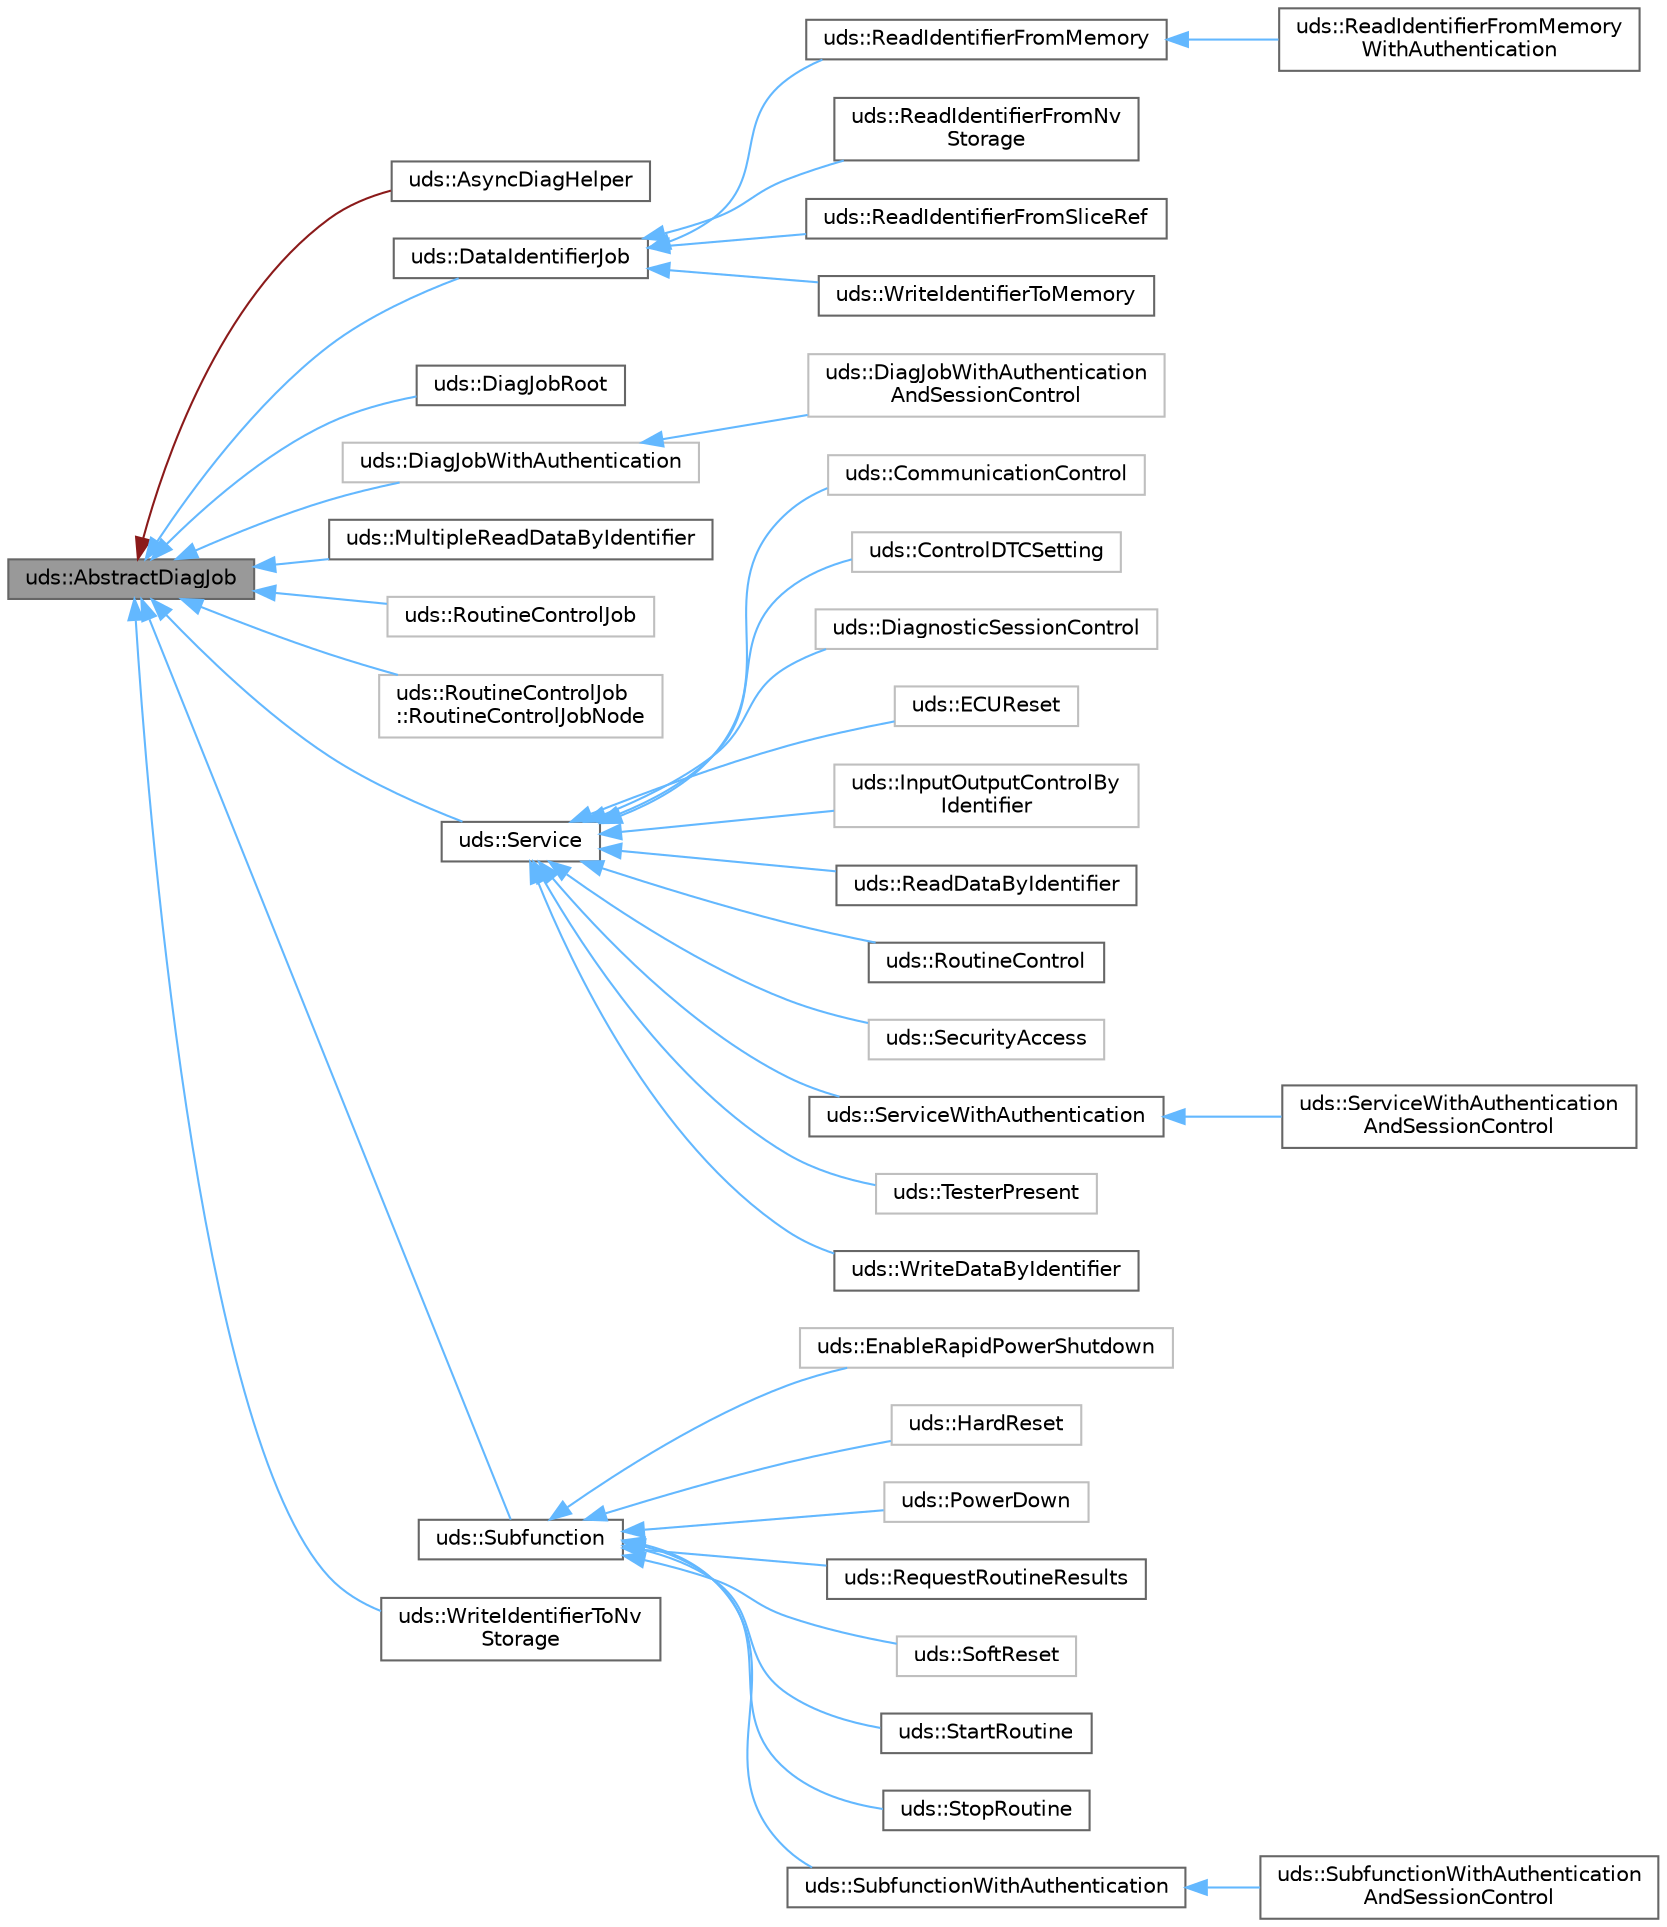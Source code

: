 digraph "uds::AbstractDiagJob"
{
 // LATEX_PDF_SIZE
  bgcolor="transparent";
  edge [fontname=Helvetica,fontsize=10,labelfontname=Helvetica,labelfontsize=10];
  node [fontname=Helvetica,fontsize=10,shape=box,height=0.2,width=0.4];
  rankdir="LR";
  Node1 [id="Node000001",label="uds::AbstractDiagJob",height=0.2,width=0.4,color="gray40", fillcolor="grey60", style="filled", fontcolor="black",tooltip=" "];
  Node1 -> Node2 [id="edge1_Node000001_Node000002",dir="back",color="firebrick4",style="solid",tooltip=" "];
  Node2 [id="Node000002",label="uds::AsyncDiagHelper",height=0.2,width=0.4,color="gray40", fillcolor="white", style="filled",URL="$d8/da7/classuds_1_1AsyncDiagHelper.html",tooltip=" "];
  Node1 -> Node3 [id="edge2_Node000001_Node000003",dir="back",color="steelblue1",style="solid",tooltip=" "];
  Node3 [id="Node000003",label="uds::DataIdentifierJob",height=0.2,width=0.4,color="gray40", fillcolor="white", style="filled",URL="$dc/d32/classuds_1_1DataIdentifierJob.html",tooltip=" "];
  Node3 -> Node4 [id="edge3_Node000003_Node000004",dir="back",color="steelblue1",style="solid",tooltip=" "];
  Node4 [id="Node000004",label="uds::ReadIdentifierFromMemory",height=0.2,width=0.4,color="gray40", fillcolor="white", style="filled",URL="$d9/d57/classuds_1_1ReadIdentifierFromMemory.html",tooltip=" "];
  Node4 -> Node5 [id="edge4_Node000004_Node000005",dir="back",color="steelblue1",style="solid",tooltip=" "];
  Node5 [id="Node000005",label="uds::ReadIdentifierFromMemory\lWithAuthentication",height=0.2,width=0.4,color="gray40", fillcolor="white", style="filled",URL="$d5/df2/classuds_1_1ReadIdentifierFromMemoryWithAuthentication.html",tooltip=" "];
  Node3 -> Node6 [id="edge5_Node000003_Node000006",dir="back",color="steelblue1",style="solid",tooltip=" "];
  Node6 [id="Node000006",label="uds::ReadIdentifierFromNv\lStorage",height=0.2,width=0.4,color="gray40", fillcolor="white", style="filled",URL="$d5/ddc/classuds_1_1ReadIdentifierFromNvStorage.html",tooltip=" "];
  Node3 -> Node7 [id="edge6_Node000003_Node000007",dir="back",color="steelblue1",style="solid",tooltip=" "];
  Node7 [id="Node000007",label="uds::ReadIdentifierFromSliceRef",height=0.2,width=0.4,color="gray40", fillcolor="white", style="filled",URL="$d1/dd3/classuds_1_1ReadIdentifierFromSliceRef.html",tooltip=" "];
  Node3 -> Node8 [id="edge7_Node000003_Node000008",dir="back",color="steelblue1",style="solid",tooltip=" "];
  Node8 [id="Node000008",label="uds::WriteIdentifierToMemory",height=0.2,width=0.4,color="gray40", fillcolor="white", style="filled",URL="$d0/ded/classuds_1_1WriteIdentifierToMemory.html",tooltip=" "];
  Node1 -> Node9 [id="edge8_Node000001_Node000009",dir="back",color="steelblue1",style="solid",tooltip=" "];
  Node9 [id="Node000009",label="uds::DiagJobRoot",height=0.2,width=0.4,color="gray40", fillcolor="white", style="filled",URL="$d1/d4e/classuds_1_1DiagJobRoot.html",tooltip=" "];
  Node1 -> Node10 [id="edge9_Node000001_Node000010",dir="back",color="steelblue1",style="solid",tooltip=" "];
  Node10 [id="Node000010",label="uds::DiagJobWithAuthentication",height=0.2,width=0.4,color="grey75", fillcolor="white", style="filled",URL="$d8/da3/classuds_1_1DiagJobWithAuthentication.html",tooltip=" "];
  Node10 -> Node11 [id="edge10_Node000010_Node000011",dir="back",color="steelblue1",style="solid",tooltip=" "];
  Node11 [id="Node000011",label="uds::DiagJobWithAuthentication\lAndSessionControl",height=0.2,width=0.4,color="grey75", fillcolor="white", style="filled",URL="$d3/da3/classuds_1_1DiagJobWithAuthenticationAndSessionControl.html",tooltip=" "];
  Node1 -> Node12 [id="edge11_Node000001_Node000012",dir="back",color="steelblue1",style="solid",tooltip=" "];
  Node12 [id="Node000012",label="uds::MultipleReadDataByIdentifier",height=0.2,width=0.4,color="gray40", fillcolor="white", style="filled",URL="$d4/ddc/classuds_1_1MultipleReadDataByIdentifier.html",tooltip=" "];
  Node1 -> Node13 [id="edge12_Node000001_Node000013",dir="back",color="steelblue1",style="solid",tooltip=" "];
  Node13 [id="Node000013",label="uds::RoutineControlJob",height=0.2,width=0.4,color="grey75", fillcolor="white", style="filled",URL="$db/d15/classuds_1_1RoutineControlJob.html",tooltip=" "];
  Node1 -> Node14 [id="edge13_Node000001_Node000014",dir="back",color="steelblue1",style="solid",tooltip=" "];
  Node14 [id="Node000014",label="uds::RoutineControlJob\l::RoutineControlJobNode",height=0.2,width=0.4,color="grey75", fillcolor="white", style="filled",URL="$d6/d35/classuds_1_1RoutineControlJob_1_1RoutineControlJobNode.html",tooltip=" "];
  Node1 -> Node15 [id="edge14_Node000001_Node000015",dir="back",color="steelblue1",style="solid",tooltip=" "];
  Node15 [id="Node000015",label="uds::Service",height=0.2,width=0.4,color="gray40", fillcolor="white", style="filled",URL="$dc/d32/classuds_1_1Service.html",tooltip=" "];
  Node15 -> Node16 [id="edge15_Node000015_Node000016",dir="back",color="steelblue1",style="solid",tooltip=" "];
  Node16 [id="Node000016",label="uds::CommunicationControl",height=0.2,width=0.4,color="grey75", fillcolor="white", style="filled",URL="$d9/d86/classuds_1_1CommunicationControl.html",tooltip=" "];
  Node15 -> Node17 [id="edge16_Node000015_Node000017",dir="back",color="steelblue1",style="solid",tooltip=" "];
  Node17 [id="Node000017",label="uds::ControlDTCSetting",height=0.2,width=0.4,color="grey75", fillcolor="white", style="filled",URL="$d0/dab/classuds_1_1ControlDTCSetting.html",tooltip=" "];
  Node15 -> Node18 [id="edge17_Node000015_Node000018",dir="back",color="steelblue1",style="solid",tooltip=" "];
  Node18 [id="Node000018",label="uds::DiagnosticSessionControl",height=0.2,width=0.4,color="grey75", fillcolor="white", style="filled",URL="$d1/d69/classuds_1_1DiagnosticSessionControl.html",tooltip=" "];
  Node15 -> Node19 [id="edge18_Node000015_Node000019",dir="back",color="steelblue1",style="solid",tooltip=" "];
  Node19 [id="Node000019",label="uds::ECUReset",height=0.2,width=0.4,color="grey75", fillcolor="white", style="filled",URL="$d0/d84/classuds_1_1ECUReset.html",tooltip=" "];
  Node15 -> Node20 [id="edge19_Node000015_Node000020",dir="back",color="steelblue1",style="solid",tooltip=" "];
  Node20 [id="Node000020",label="uds::InputOutputControlBy\lIdentifier",height=0.2,width=0.4,color="grey75", fillcolor="white", style="filled",URL="$d8/dd0/classuds_1_1InputOutputControlByIdentifier.html",tooltip=" "];
  Node15 -> Node21 [id="edge20_Node000015_Node000021",dir="back",color="steelblue1",style="solid",tooltip=" "];
  Node21 [id="Node000021",label="uds::ReadDataByIdentifier",height=0.2,width=0.4,color="gray40", fillcolor="white", style="filled",URL="$d8/d61/classuds_1_1ReadDataByIdentifier.html",tooltip=" "];
  Node15 -> Node22 [id="edge21_Node000015_Node000022",dir="back",color="steelblue1",style="solid",tooltip=" "];
  Node22 [id="Node000022",label="uds::RoutineControl",height=0.2,width=0.4,color="gray40", fillcolor="white", style="filled",URL="$d2/df2/classuds_1_1RoutineControl.html",tooltip=" "];
  Node15 -> Node23 [id="edge22_Node000015_Node000023",dir="back",color="steelblue1",style="solid",tooltip=" "];
  Node23 [id="Node000023",label="uds::SecurityAccess",height=0.2,width=0.4,color="grey75", fillcolor="white", style="filled",URL="$da/dd7/classuds_1_1SecurityAccess.html",tooltip=" "];
  Node15 -> Node24 [id="edge23_Node000015_Node000024",dir="back",color="steelblue1",style="solid",tooltip=" "];
  Node24 [id="Node000024",label="uds::ServiceWithAuthentication",height=0.2,width=0.4,color="gray40", fillcolor="white", style="filled",URL="$db/dbc/classuds_1_1ServiceWithAuthentication.html",tooltip=" "];
  Node24 -> Node25 [id="edge24_Node000024_Node000025",dir="back",color="steelblue1",style="solid",tooltip=" "];
  Node25 [id="Node000025",label="uds::ServiceWithAuthentication\lAndSessionControl",height=0.2,width=0.4,color="gray40", fillcolor="white", style="filled",URL="$d1/dbe/classuds_1_1ServiceWithAuthenticationAndSessionControl.html",tooltip=" "];
  Node15 -> Node26 [id="edge25_Node000015_Node000026",dir="back",color="steelblue1",style="solid",tooltip=" "];
  Node26 [id="Node000026",label="uds::TesterPresent",height=0.2,width=0.4,color="grey75", fillcolor="white", style="filled",URL="$dd/d78/classuds_1_1TesterPresent.html",tooltip=" "];
  Node15 -> Node27 [id="edge26_Node000015_Node000027",dir="back",color="steelblue1",style="solid",tooltip=" "];
  Node27 [id="Node000027",label="uds::WriteDataByIdentifier",height=0.2,width=0.4,color="gray40", fillcolor="white", style="filled",URL="$dd/def/classuds_1_1WriteDataByIdentifier.html",tooltip=" "];
  Node1 -> Node28 [id="edge27_Node000001_Node000028",dir="back",color="steelblue1",style="solid",tooltip=" "];
  Node28 [id="Node000028",label="uds::Subfunction",height=0.2,width=0.4,color="gray40", fillcolor="white", style="filled",URL="$df/d33/classuds_1_1Subfunction.html",tooltip=" "];
  Node28 -> Node29 [id="edge28_Node000028_Node000029",dir="back",color="steelblue1",style="solid",tooltip=" "];
  Node29 [id="Node000029",label="uds::EnableRapidPowerShutdown",height=0.2,width=0.4,color="grey75", fillcolor="white", style="filled",URL="$d1/d38/classuds_1_1EnableRapidPowerShutdown.html",tooltip=" "];
  Node28 -> Node30 [id="edge29_Node000028_Node000030",dir="back",color="steelblue1",style="solid",tooltip=" "];
  Node30 [id="Node000030",label="uds::HardReset",height=0.2,width=0.4,color="grey75", fillcolor="white", style="filled",URL="$d5/dd1/classuds_1_1HardReset.html",tooltip=" "];
  Node28 -> Node31 [id="edge30_Node000028_Node000031",dir="back",color="steelblue1",style="solid",tooltip=" "];
  Node31 [id="Node000031",label="uds::PowerDown",height=0.2,width=0.4,color="grey75", fillcolor="white", style="filled",URL="$d8/d46/classuds_1_1PowerDown.html",tooltip=" "];
  Node28 -> Node32 [id="edge31_Node000028_Node000032",dir="back",color="steelblue1",style="solid",tooltip=" "];
  Node32 [id="Node000032",label="uds::RequestRoutineResults",height=0.2,width=0.4,color="gray40", fillcolor="white", style="filled",URL="$d3/dd8/classuds_1_1RequestRoutineResults.html",tooltip=" "];
  Node28 -> Node33 [id="edge32_Node000028_Node000033",dir="back",color="steelblue1",style="solid",tooltip=" "];
  Node33 [id="Node000033",label="uds::SoftReset",height=0.2,width=0.4,color="grey75", fillcolor="white", style="filled",URL="$d7/de2/classuds_1_1SoftReset.html",tooltip=" "];
  Node28 -> Node34 [id="edge33_Node000028_Node000034",dir="back",color="steelblue1",style="solid",tooltip=" "];
  Node34 [id="Node000034",label="uds::StartRoutine",height=0.2,width=0.4,color="gray40", fillcolor="white", style="filled",URL="$d2/ddc/classuds_1_1StartRoutine.html",tooltip=" "];
  Node28 -> Node35 [id="edge34_Node000028_Node000035",dir="back",color="steelblue1",style="solid",tooltip=" "];
  Node35 [id="Node000035",label="uds::StopRoutine",height=0.2,width=0.4,color="gray40", fillcolor="white", style="filled",URL="$d8/d66/classuds_1_1StopRoutine.html",tooltip=" "];
  Node28 -> Node36 [id="edge35_Node000028_Node000036",dir="back",color="steelblue1",style="solid",tooltip=" "];
  Node36 [id="Node000036",label="uds::SubfunctionWithAuthentication",height=0.2,width=0.4,color="gray40", fillcolor="white", style="filled",URL="$d9/d7e/classuds_1_1SubfunctionWithAuthentication.html",tooltip=" "];
  Node36 -> Node37 [id="edge36_Node000036_Node000037",dir="back",color="steelblue1",style="solid",tooltip=" "];
  Node37 [id="Node000037",label="uds::SubfunctionWithAuthentication\lAndSessionControl",height=0.2,width=0.4,color="gray40", fillcolor="white", style="filled",URL="$de/d91/classuds_1_1SubfunctionWithAuthenticationAndSessionControl.html",tooltip=" "];
  Node1 -> Node38 [id="edge37_Node000001_Node000038",dir="back",color="steelblue1",style="solid",tooltip=" "];
  Node38 [id="Node000038",label="uds::WriteIdentifierToNv\lStorage",height=0.2,width=0.4,color="gray40", fillcolor="white", style="filled",URL="$dc/dc3/classuds_1_1WriteIdentifierToNvStorage.html",tooltip=" "];
}
